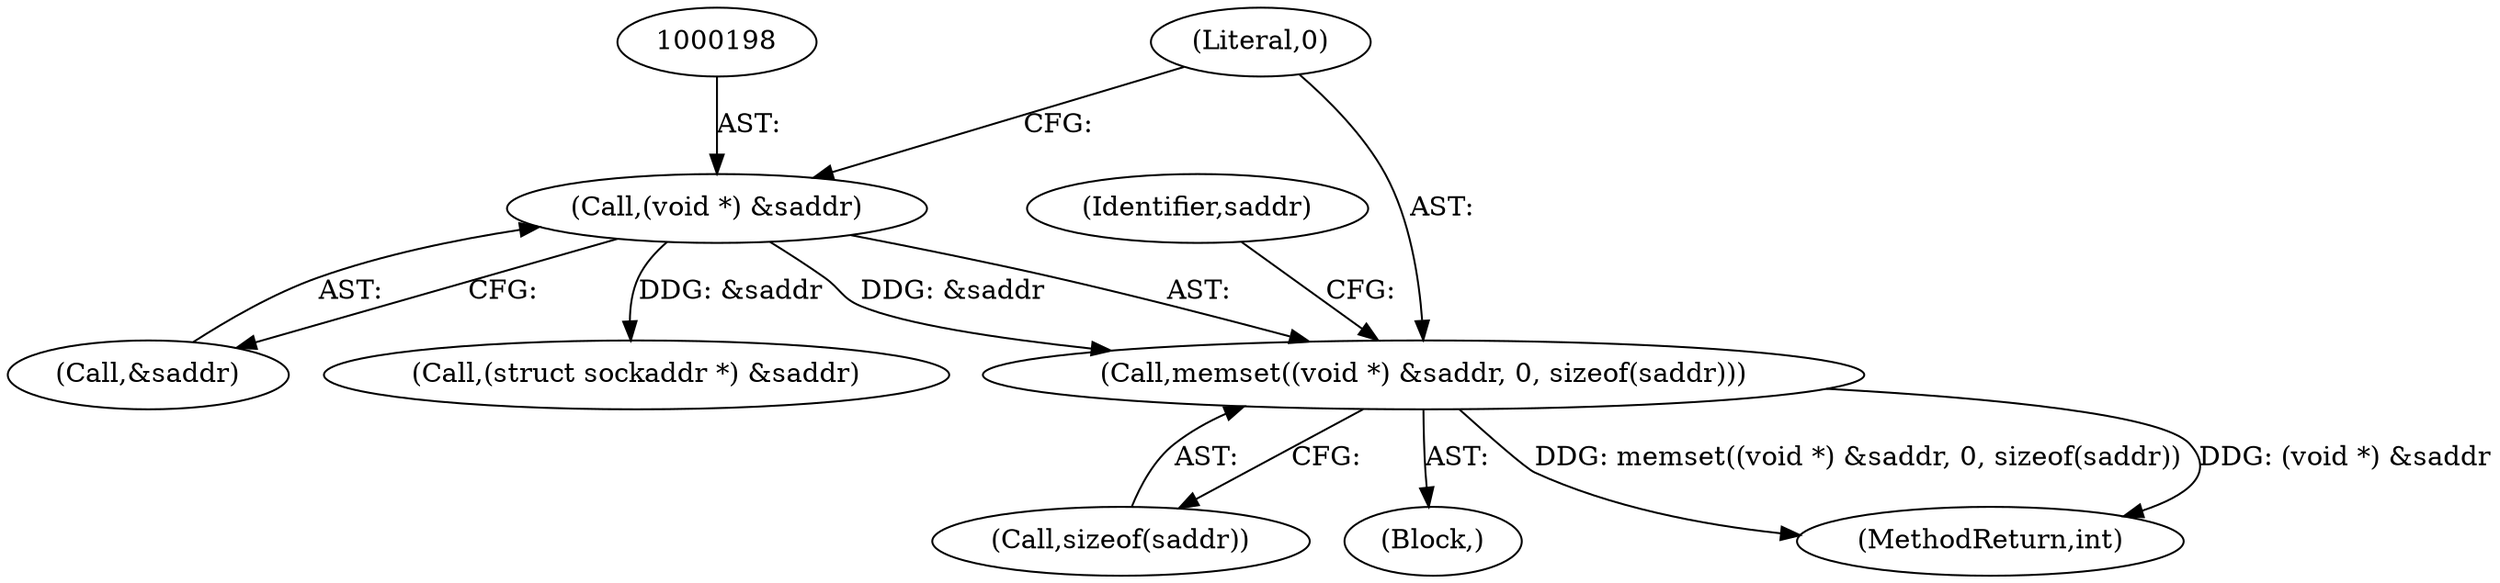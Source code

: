 digraph "0_libimobiledevice_4397b3376dc4e4cb1c991d0aed61ce6482614196@API" {
"1000196" [label="(Call,memset((void *) &saddr, 0, sizeof(saddr)))"];
"1000197" [label="(Call,(void *) &saddr)"];
"1000197" [label="(Call,(void *) &saddr)"];
"1000201" [label="(Literal,0)"];
"1000206" [label="(Identifier,saddr)"];
"1000196" [label="(Call,memset((void *) &saddr, 0, sizeof(saddr)))"];
"1000202" [label="(Call,sizeof(saddr))"];
"1000102" [label="(Block,)"];
"1000259" [label="(MethodReturn,int)"];
"1000199" [label="(Call,&saddr)"];
"1000228" [label="(Call,(struct sockaddr *) &saddr)"];
"1000196" -> "1000102"  [label="AST: "];
"1000196" -> "1000202"  [label="CFG: "];
"1000197" -> "1000196"  [label="AST: "];
"1000201" -> "1000196"  [label="AST: "];
"1000202" -> "1000196"  [label="AST: "];
"1000206" -> "1000196"  [label="CFG: "];
"1000196" -> "1000259"  [label="DDG: (void *) &saddr"];
"1000196" -> "1000259"  [label="DDG: memset((void *) &saddr, 0, sizeof(saddr))"];
"1000197" -> "1000196"  [label="DDG: &saddr"];
"1000197" -> "1000199"  [label="CFG: "];
"1000198" -> "1000197"  [label="AST: "];
"1000199" -> "1000197"  [label="AST: "];
"1000201" -> "1000197"  [label="CFG: "];
"1000197" -> "1000228"  [label="DDG: &saddr"];
}
